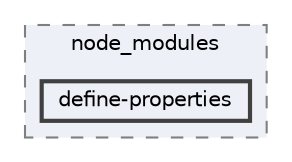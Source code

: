 digraph "pkiclassroomrescheduler/src/main/frontend/node_modules/define-properties"
{
 // LATEX_PDF_SIZE
  bgcolor="transparent";
  edge [fontname=Helvetica,fontsize=10,labelfontname=Helvetica,labelfontsize=10];
  node [fontname=Helvetica,fontsize=10,shape=box,height=0.2,width=0.4];
  compound=true
  subgraph clusterdir_72953eda66ccb3a2722c28e1c3e6c23b {
    graph [ bgcolor="#edf0f7", pencolor="grey50", label="node_modules", fontname=Helvetica,fontsize=10 style="filled,dashed", URL="dir_72953eda66ccb3a2722c28e1c3e6c23b.html",tooltip=""]
  dir_7b0203ee766a0900e1347041f7bb5f71 [label="define-properties", fillcolor="#edf0f7", color="grey25", style="filled,bold", URL="dir_7b0203ee766a0900e1347041f7bb5f71.html",tooltip=""];
  }
}
